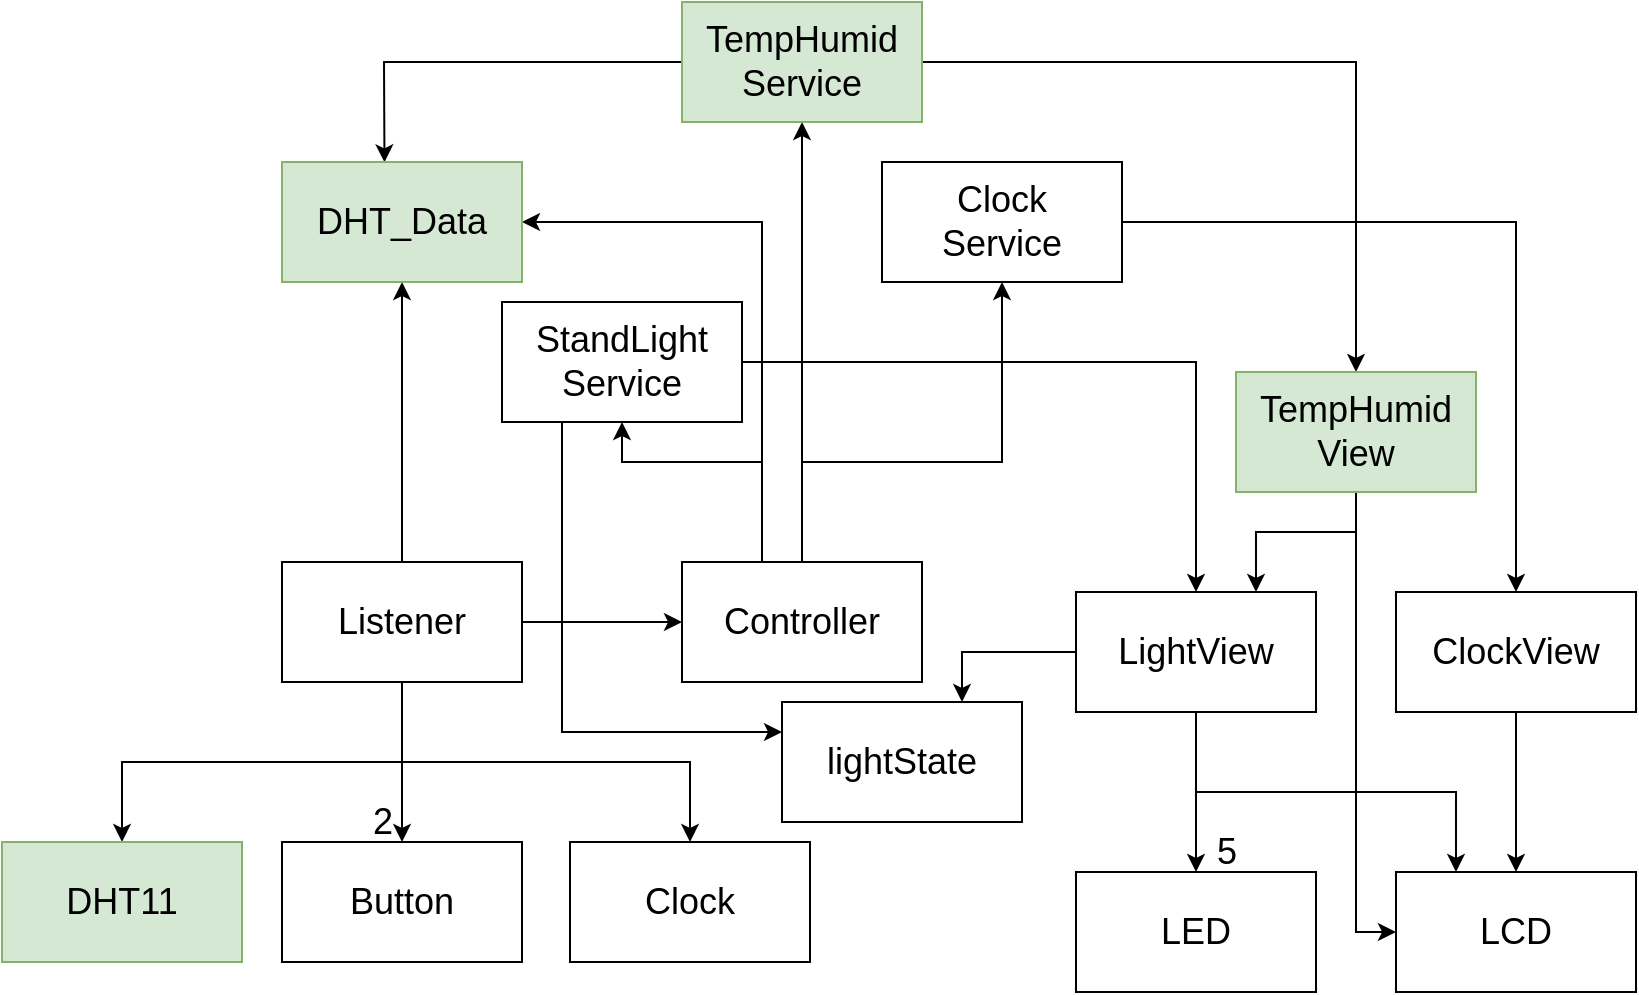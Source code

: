 <mxfile>
    <diagram id="rwZVFnb9-4XuviEcM_qo" name="페이지-1">
        <mxGraphModel dx="1384" dy="820" grid="1" gridSize="10" guides="1" tooltips="1" connect="1" arrows="1" fold="1" page="1" pageScale="1" pageWidth="1169" pageHeight="827" math="0" shadow="0">
            <root>
                <mxCell id="0"/>
                <mxCell id="1" parent="0"/>
                <mxCell id="2" value="Button" style="whiteSpace=wrap;html=1;fontSize=18;" parent="1" vertex="1">
                    <mxGeometry x="150" y="490" width="120" height="60" as="geometry"/>
                </mxCell>
                <mxCell id="6" value="" style="edgeStyle=none;html=1;fontSize=18;" parent="1" source="4" target="2" edge="1">
                    <mxGeometry relative="1" as="geometry"/>
                </mxCell>
                <mxCell id="8" value="" style="edgeStyle=none;html=1;fontSize=18;entryX=0;entryY=0.5;entryDx=0;entryDy=0;" parent="1" source="4" target="7" edge="1">
                    <mxGeometry relative="1" as="geometry">
                        <mxPoint x="330" y="380" as="targetPoint"/>
                    </mxGeometry>
                </mxCell>
                <mxCell id="28" style="edgeStyle=none;rounded=0;html=1;entryX=0.5;entryY=0;entryDx=0;entryDy=0;fontSize=17;" parent="1" source="4" target="27" edge="1">
                    <mxGeometry relative="1" as="geometry">
                        <Array as="points">
                            <mxPoint x="210" y="450"/>
                            <mxPoint x="310" y="450"/>
                            <mxPoint x="354" y="450"/>
                        </Array>
                    </mxGeometry>
                </mxCell>
                <mxCell id="32" style="edgeStyle=none;html=1;entryX=0.5;entryY=0;entryDx=0;entryDy=0;rounded=0;" parent="1" source="4" target="31" edge="1">
                    <mxGeometry relative="1" as="geometry">
                        <Array as="points">
                            <mxPoint x="210" y="450"/>
                            <mxPoint x="70" y="450"/>
                        </Array>
                    </mxGeometry>
                </mxCell>
                <mxCell id="42" style="edgeStyle=none;rounded=0;html=1;entryX=0.5;entryY=1;entryDx=0;entryDy=0;" parent="1" source="4" target="41" edge="1">
                    <mxGeometry relative="1" as="geometry"/>
                </mxCell>
                <mxCell id="4" value="Listener" style="whiteSpace=wrap;html=1;fontSize=18;" parent="1" vertex="1">
                    <mxGeometry x="150" y="350" width="120" height="60" as="geometry"/>
                </mxCell>
                <mxCell id="14" value="" style="edgeStyle=none;html=1;fontSize=18;rounded=0;strokeColor=none;" parent="1" target="13" edge="1">
                    <mxGeometry relative="1" as="geometry">
                        <Array as="points">
                            <mxPoint x="390" y="300"/>
                            <mxPoint x="320" y="300"/>
                        </Array>
                        <mxPoint x="390" y="350" as="sourcePoint"/>
                    </mxGeometry>
                </mxCell>
                <mxCell id="29" style="edgeStyle=none;rounded=0;html=1;entryX=0.5;entryY=1;entryDx=0;entryDy=0;fontSize=18;strokeColor=default;" parent="1" target="13" edge="1">
                    <mxGeometry relative="1" as="geometry">
                        <Array as="points">
                            <mxPoint x="390" y="300"/>
                            <mxPoint x="320" y="300"/>
                        </Array>
                        <mxPoint x="390" y="350" as="sourcePoint"/>
                    </mxGeometry>
                </mxCell>
                <mxCell id="37" style="edgeStyle=none;rounded=0;html=1;entryX=0.5;entryY=1;entryDx=0;entryDy=0;" parent="1" source="7" target="36" edge="1">
                    <mxGeometry relative="1" as="geometry">
                        <Array as="points">
                            <mxPoint x="410" y="300"/>
                        </Array>
                    </mxGeometry>
                </mxCell>
                <mxCell id="43" style="edgeStyle=none;rounded=0;html=1;entryX=1;entryY=0.5;entryDx=0;entryDy=0;" parent="1" target="41" edge="1">
                    <mxGeometry relative="1" as="geometry">
                        <Array as="points">
                            <mxPoint x="390" y="180"/>
                        </Array>
                        <mxPoint x="390" y="350" as="sourcePoint"/>
                    </mxGeometry>
                </mxCell>
                <mxCell id="48" style="edgeStyle=none;rounded=0;html=1;entryX=0.5;entryY=1;entryDx=0;entryDy=0;" parent="1" source="7" target="21" edge="1">
                    <mxGeometry relative="1" as="geometry">
                        <Array as="points">
                            <mxPoint x="410" y="300"/>
                            <mxPoint x="510" y="300"/>
                        </Array>
                    </mxGeometry>
                </mxCell>
                <mxCell id="7" value="Controller" style="whiteSpace=wrap;html=1;fontSize=18;" parent="1" vertex="1">
                    <mxGeometry x="350" y="350" width="120" height="60" as="geometry"/>
                </mxCell>
                <mxCell id="12" value="" style="edgeStyle=none;html=1;fontSize=18;entryX=0.5;entryY=0;entryDx=0;entryDy=0;" parent="1" source="9" target="11" edge="1">
                    <mxGeometry relative="1" as="geometry">
                        <Array as="points"/>
                    </mxGeometry>
                </mxCell>
                <mxCell id="30" style="edgeStyle=none;html=1;entryX=0.25;entryY=0;entryDx=0;entryDy=0;rounded=0;" parent="1" target="16" edge="1">
                    <mxGeometry relative="1" as="geometry">
                        <mxPoint x="607" y="435" as="sourcePoint"/>
                        <Array as="points">
                            <mxPoint x="607" y="465"/>
                            <mxPoint x="737" y="465"/>
                        </Array>
                    </mxGeometry>
                </mxCell>
                <mxCell id="60" style="edgeStyle=none;rounded=0;html=1;entryX=0.75;entryY=0;entryDx=0;entryDy=0;" edge="1" parent="1" source="9" target="52">
                    <mxGeometry relative="1" as="geometry">
                        <Array as="points">
                            <mxPoint x="490" y="395"/>
                        </Array>
                    </mxGeometry>
                </mxCell>
                <mxCell id="9" value="LightView" style="whiteSpace=wrap;html=1;fontSize=18;" parent="1" vertex="1">
                    <mxGeometry x="547" y="365" width="120" height="60" as="geometry"/>
                </mxCell>
                <mxCell id="11" value="LED" style="whiteSpace=wrap;html=1;fontSize=18;" parent="1" vertex="1">
                    <mxGeometry x="547" y="505" width="120" height="60" as="geometry"/>
                </mxCell>
                <mxCell id="15" style="edgeStyle=orthogonalEdgeStyle;html=1;exitX=1;exitY=0.5;exitDx=0;exitDy=0;entryX=0.5;entryY=0;entryDx=0;entryDy=0;fontSize=18;rounded=0;" parent="1" source="13" target="9" edge="1">
                    <mxGeometry relative="1" as="geometry"/>
                </mxCell>
                <mxCell id="56" style="edgeStyle=none;rounded=0;html=1;entryX=0;entryY=0.25;entryDx=0;entryDy=0;exitX=0.25;exitY=1;exitDx=0;exitDy=0;" edge="1" parent="1" source="13" target="52">
                    <mxGeometry relative="1" as="geometry">
                        <Array as="points">
                            <mxPoint x="290" y="435"/>
                        </Array>
                    </mxGeometry>
                </mxCell>
                <mxCell id="13" value="StandLight&lt;br&gt;Service" style="whiteSpace=wrap;html=1;fontSize=18;" parent="1" vertex="1">
                    <mxGeometry x="260" y="220" width="120" height="60" as="geometry"/>
                </mxCell>
                <mxCell id="16" value="LCD" style="whiteSpace=wrap;html=1;fontSize=18;" parent="1" vertex="1">
                    <mxGeometry x="707" y="505" width="120" height="60" as="geometry"/>
                </mxCell>
                <mxCell id="18" value="2" style="text;html=1;resizable=0;autosize=1;align=center;verticalAlign=middle;points=[];fillColor=none;strokeColor=none;rounded=0;strokeWidth=3;shadow=1;fontSize=18;" parent="1" vertex="1">
                    <mxGeometry x="185" y="465" width="30" height="30" as="geometry"/>
                </mxCell>
                <mxCell id="19" value="5" style="text;html=1;resizable=0;autosize=1;align=center;verticalAlign=middle;points=[];fillColor=none;strokeColor=none;rounded=0;fontSize=18;" parent="1" vertex="1">
                    <mxGeometry x="607" y="480" width="30" height="30" as="geometry"/>
                </mxCell>
                <mxCell id="33" style="edgeStyle=none;rounded=0;html=1;entryX=0.5;entryY=0;entryDx=0;entryDy=0;exitX=1;exitY=0.5;exitDx=0;exitDy=0;" parent="1" source="21" target="25" edge="1">
                    <mxGeometry relative="1" as="geometry">
                        <Array as="points">
                            <mxPoint x="767" y="180"/>
                        </Array>
                        <mxPoint x="607" y="195" as="sourcePoint"/>
                    </mxGeometry>
                </mxCell>
                <mxCell id="21" value="Clock&lt;br&gt;Service" style="whiteSpace=wrap;html=1;fontSize=18;" parent="1" vertex="1">
                    <mxGeometry x="450" y="150" width="120" height="60" as="geometry"/>
                </mxCell>
                <mxCell id="26" value="" style="edgeStyle=none;html=1;entryX=0.5;entryY=0;entryDx=0;entryDy=0;" parent="1" source="25" target="16" edge="1">
                    <mxGeometry relative="1" as="geometry"/>
                </mxCell>
                <mxCell id="25" value="ClockView" style="whiteSpace=wrap;html=1;fontSize=18;" parent="1" vertex="1">
                    <mxGeometry x="707" y="365" width="120" height="60" as="geometry"/>
                </mxCell>
                <mxCell id="27" value="Clock" style="whiteSpace=wrap;html=1;fontSize=18;" parent="1" vertex="1">
                    <mxGeometry x="294" y="490" width="120" height="60" as="geometry"/>
                </mxCell>
                <mxCell id="31" value="DHT11" style="whiteSpace=wrap;html=1;fontSize=18;fillColor=#d5e8d4;strokeColor=#82b366;" parent="1" vertex="1">
                    <mxGeometry x="10" y="490" width="120" height="60" as="geometry"/>
                </mxCell>
                <mxCell id="40" style="edgeStyle=none;rounded=0;html=1;entryX=0.5;entryY=0;entryDx=0;entryDy=0;" parent="1" source="36" target="39" edge="1">
                    <mxGeometry relative="1" as="geometry">
                        <Array as="points">
                            <mxPoint x="687" y="100"/>
                        </Array>
                    </mxGeometry>
                </mxCell>
                <mxCell id="44" style="edgeStyle=none;rounded=0;html=1;entryX=0.427;entryY=0.003;entryDx=0;entryDy=0;entryPerimeter=0;" parent="1" source="36" target="41" edge="1">
                    <mxGeometry relative="1" as="geometry">
                        <Array as="points">
                            <mxPoint x="201" y="100"/>
                        </Array>
                    </mxGeometry>
                </mxCell>
                <mxCell id="36" value="TempHumid&lt;br&gt;Service" style="whiteSpace=wrap;html=1;fontSize=18;fillColor=#d5e8d4;strokeColor=#82b366;" parent="1" vertex="1">
                    <mxGeometry x="350" y="70" width="120" height="60" as="geometry"/>
                </mxCell>
                <mxCell id="47" style="edgeStyle=none;rounded=0;html=1;entryX=0;entryY=0.5;entryDx=0;entryDy=0;" parent="1" source="39" target="16" edge="1">
                    <mxGeometry relative="1" as="geometry">
                        <Array as="points">
                            <mxPoint x="687" y="535"/>
                        </Array>
                    </mxGeometry>
                </mxCell>
                <mxCell id="51" style="edgeStyle=none;rounded=0;html=1;entryX=0.75;entryY=0;entryDx=0;entryDy=0;" parent="1" source="39" target="9" edge="1">
                    <mxGeometry relative="1" as="geometry">
                        <Array as="points">
                            <mxPoint x="687" y="335"/>
                            <mxPoint x="637" y="335"/>
                        </Array>
                    </mxGeometry>
                </mxCell>
                <mxCell id="39" value="TempHumid&lt;br&gt;View" style="whiteSpace=wrap;html=1;fontSize=18;fillColor=#d5e8d4;strokeColor=#82b366;" parent="1" vertex="1">
                    <mxGeometry x="627" y="255" width="120" height="60" as="geometry"/>
                </mxCell>
                <mxCell id="41" value="DHT_Data" style="whiteSpace=wrap;html=1;fontSize=18;fillColor=#d5e8d4;strokeColor=#82b366;" parent="1" vertex="1">
                    <mxGeometry x="150" y="150" width="120" height="60" as="geometry"/>
                </mxCell>
                <mxCell id="52" value="lightState" style="whiteSpace=wrap;html=1;fontSize=18;" vertex="1" parent="1">
                    <mxGeometry x="400" y="420" width="120" height="60" as="geometry"/>
                </mxCell>
            </root>
        </mxGraphModel>
    </diagram>
    <diagram id="JMYObuIH1QSER_L9iBrt" name="페이지-2">
        <mxGraphModel dx="516" dy="525" grid="1" gridSize="10" guides="1" tooltips="1" connect="1" arrows="1" fold="1" page="1" pageScale="1" pageWidth="827" pageHeight="1169" math="0" shadow="0">
            <root>
                <mxCell id="Q607Y2rKxZQUFugG3BdK-0"/>
                <mxCell id="Q607Y2rKxZQUFugG3BdK-1" parent="Q607Y2rKxZQUFugG3BdK-0"/>
                <mxCell id="XUThxh31XiLSm-2z7mRA-0" value="Button" style="whiteSpace=wrap;html=1;fontSize=18;" vertex="1" parent="Q607Y2rKxZQUFugG3BdK-1">
                    <mxGeometry x="150" y="220" width="120" height="60" as="geometry"/>
                </mxCell>
                <mxCell id="XUThxh31XiLSm-2z7mRA-1" value="" style="edgeStyle=none;html=1;fontSize=18;" edge="1" parent="Q607Y2rKxZQUFugG3BdK-1" source="XUThxh31XiLSm-2z7mRA-2" target="XUThxh31XiLSm-2z7mRA-0">
                    <mxGeometry relative="1" as="geometry"/>
                </mxCell>
                <mxCell id="Xn4zP_rzqBb-KwKWEkbt-1" style="edgeStyle=orthogonalEdgeStyle;rounded=0;html=1;exitX=1;exitY=0.5;exitDx=0;exitDy=0;fontSize=18;" edge="1" parent="Q607Y2rKxZQUFugG3BdK-1" source="XUThxh31XiLSm-2z7mRA-2" target="Xn4zP_rzqBb-KwKWEkbt-0">
                    <mxGeometry relative="1" as="geometry"/>
                </mxCell>
                <mxCell id="XUThxh31XiLSm-2z7mRA-2" value="Listener" style="whiteSpace=wrap;html=1;fontSize=18;" vertex="1" parent="Q607Y2rKxZQUFugG3BdK-1">
                    <mxGeometry x="150" y="80" width="120" height="60" as="geometry"/>
                </mxCell>
                <mxCell id="XUThxh31XiLSm-2z7mRA-3" value="LED" style="whiteSpace=wrap;html=1;fontSize=18;" vertex="1" parent="Q607Y2rKxZQUFugG3BdK-1">
                    <mxGeometry x="540" y="220" width="120" height="60" as="geometry"/>
                </mxCell>
                <mxCell id="XUThxh31XiLSm-2z7mRA-6" value="이벤트 감시 기능" style="text;html=1;align=center;verticalAlign=middle;resizable=0;points=[];autosize=1;strokeColor=none;fillColor=none;fontSize=18;" vertex="1" parent="Q607Y2rKxZQUFugG3BdK-1">
                    <mxGeometry x="130" y="50" width="150" height="30" as="geometry"/>
                </mxCell>
                <mxCell id="z8fZrk0xQkMEeZACTWGU-1" style="edgeStyle=orthogonalEdgeStyle;rounded=0;html=1;exitX=1;exitY=0.5;exitDx=0;exitDy=0;entryX=0;entryY=0.5;entryDx=0;entryDy=0;fontSize=18;" edge="1" parent="Q607Y2rKxZQUFugG3BdK-1" source="Xn4zP_rzqBb-KwKWEkbt-0" target="z8fZrk0xQkMEeZACTWGU-0">
                    <mxGeometry relative="1" as="geometry"/>
                </mxCell>
                <mxCell id="Xn4zP_rzqBb-KwKWEkbt-0" value="controller" style="whiteSpace=wrap;html=1;fontSize=18;" vertex="1" parent="Q607Y2rKxZQUFugG3BdK-1">
                    <mxGeometry x="350" y="80" width="120" height="60" as="geometry"/>
                </mxCell>
                <mxCell id="z8fZrk0xQkMEeZACTWGU-2" style="edgeStyle=orthogonalEdgeStyle;rounded=0;html=1;exitX=0.5;exitY=1;exitDx=0;exitDy=0;fontSize=18;" edge="1" parent="Q607Y2rKxZQUFugG3BdK-1" source="z8fZrk0xQkMEeZACTWGU-0" target="XUThxh31XiLSm-2z7mRA-3">
                    <mxGeometry relative="1" as="geometry"/>
                </mxCell>
                <mxCell id="z8fZrk0xQkMEeZACTWGU-0" value="View" style="whiteSpace=wrap;html=1;fontSize=18;" vertex="1" parent="Q607Y2rKxZQUFugG3BdK-1">
                    <mxGeometry x="540" y="80" width="120" height="60" as="geometry"/>
                </mxCell>
            </root>
        </mxGraphModel>
    </diagram>
</mxfile>